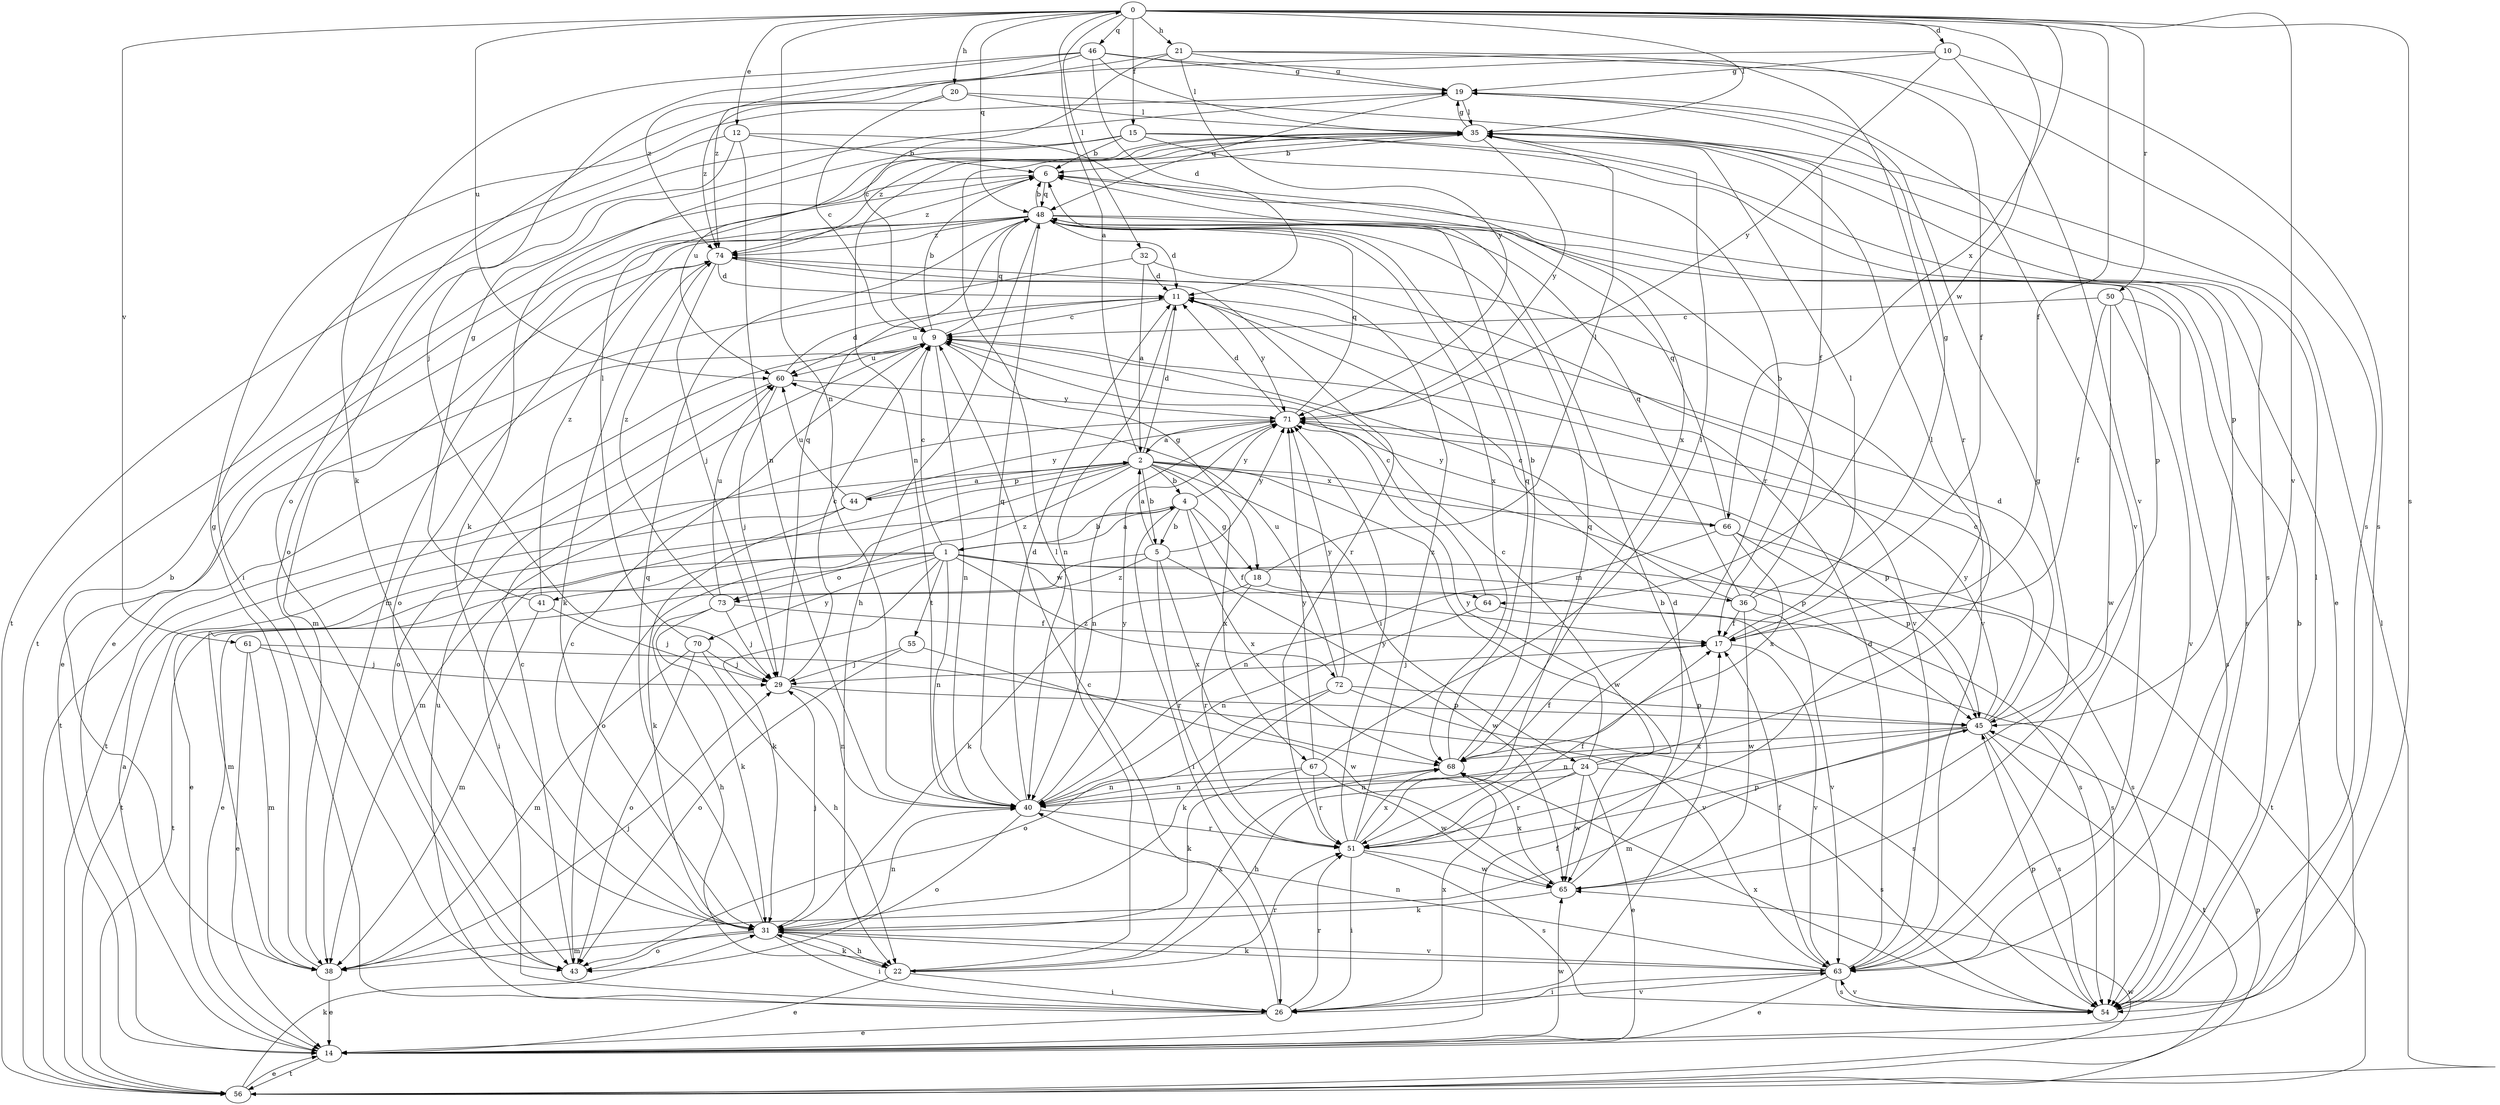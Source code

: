strict digraph  {
0;
1;
2;
4;
5;
6;
9;
10;
11;
12;
14;
15;
17;
18;
19;
20;
21;
22;
24;
26;
29;
31;
32;
35;
36;
38;
40;
41;
43;
44;
45;
46;
48;
50;
51;
54;
55;
56;
60;
61;
63;
64;
65;
66;
67;
68;
70;
71;
72;
73;
74;
0 -> 10  [label=d];
0 -> 12  [label=e];
0 -> 15  [label=f];
0 -> 17  [label=f];
0 -> 20  [label=h];
0 -> 21  [label=h];
0 -> 32  [label=l];
0 -> 35  [label=l];
0 -> 40  [label=n];
0 -> 46  [label=q];
0 -> 48  [label=q];
0 -> 50  [label=r];
0 -> 54  [label=s];
0 -> 60  [label=u];
0 -> 61  [label=v];
0 -> 63  [label=v];
0 -> 64  [label=w];
0 -> 66  [label=x];
1 -> 4  [label=b];
1 -> 9  [label=c];
1 -> 31  [label=k];
1 -> 36  [label=m];
1 -> 38  [label=m];
1 -> 40  [label=n];
1 -> 41  [label=o];
1 -> 54  [label=s];
1 -> 55  [label=t];
1 -> 56  [label=t];
1 -> 64  [label=w];
1 -> 70  [label=y];
1 -> 72  [label=z];
2 -> 0  [label=a];
2 -> 4  [label=b];
2 -> 5  [label=b];
2 -> 11  [label=d];
2 -> 24  [label=i];
2 -> 26  [label=i];
2 -> 43  [label=o];
2 -> 44  [label=p];
2 -> 45  [label=p];
2 -> 65  [label=w];
2 -> 66  [label=x];
2 -> 67  [label=x];
2 -> 73  [label=z];
4 -> 1  [label=a];
4 -> 5  [label=b];
4 -> 14  [label=e];
4 -> 17  [label=f];
4 -> 18  [label=g];
4 -> 26  [label=i];
4 -> 68  [label=x];
4 -> 71  [label=y];
5 -> 2  [label=a];
5 -> 14  [label=e];
5 -> 51  [label=r];
5 -> 65  [label=w];
5 -> 68  [label=x];
5 -> 71  [label=y];
5 -> 73  [label=z];
6 -> 48  [label=q];
6 -> 56  [label=t];
6 -> 74  [label=z];
9 -> 6  [label=b];
9 -> 18  [label=g];
9 -> 40  [label=n];
9 -> 43  [label=o];
9 -> 48  [label=q];
9 -> 56  [label=t];
9 -> 60  [label=u];
10 -> 19  [label=g];
10 -> 43  [label=o];
10 -> 54  [label=s];
10 -> 63  [label=v];
10 -> 71  [label=y];
11 -> 9  [label=c];
11 -> 40  [label=n];
11 -> 60  [label=u];
11 -> 71  [label=y];
12 -> 6  [label=b];
12 -> 26  [label=i];
12 -> 40  [label=n];
12 -> 43  [label=o];
12 -> 68  [label=x];
14 -> 2  [label=a];
14 -> 6  [label=b];
14 -> 17  [label=f];
14 -> 56  [label=t];
14 -> 65  [label=w];
15 -> 6  [label=b];
15 -> 14  [label=e];
15 -> 31  [label=k];
15 -> 45  [label=p];
15 -> 51  [label=r];
15 -> 56  [label=t];
17 -> 29  [label=j];
17 -> 35  [label=l];
17 -> 63  [label=v];
18 -> 31  [label=k];
18 -> 35  [label=l];
18 -> 51  [label=r];
18 -> 54  [label=s];
19 -> 35  [label=l];
19 -> 48  [label=q];
19 -> 63  [label=v];
20 -> 9  [label=c];
20 -> 17  [label=f];
20 -> 35  [label=l];
20 -> 74  [label=z];
21 -> 9  [label=c];
21 -> 19  [label=g];
21 -> 51  [label=r];
21 -> 54  [label=s];
21 -> 71  [label=y];
21 -> 74  [label=z];
22 -> 14  [label=e];
22 -> 26  [label=i];
22 -> 31  [label=k];
22 -> 35  [label=l];
22 -> 51  [label=r];
22 -> 68  [label=x];
24 -> 9  [label=c];
24 -> 14  [label=e];
24 -> 22  [label=h];
24 -> 35  [label=l];
24 -> 40  [label=n];
24 -> 51  [label=r];
24 -> 54  [label=s];
24 -> 65  [label=w];
24 -> 71  [label=y];
26 -> 6  [label=b];
26 -> 9  [label=c];
26 -> 14  [label=e];
26 -> 51  [label=r];
26 -> 60  [label=u];
26 -> 63  [label=v];
26 -> 68  [label=x];
29 -> 9  [label=c];
29 -> 40  [label=n];
29 -> 45  [label=p];
29 -> 48  [label=q];
31 -> 9  [label=c];
31 -> 22  [label=h];
31 -> 26  [label=i];
31 -> 29  [label=j];
31 -> 38  [label=m];
31 -> 40  [label=n];
31 -> 43  [label=o];
31 -> 48  [label=q];
31 -> 63  [label=v];
32 -> 2  [label=a];
32 -> 11  [label=d];
32 -> 14  [label=e];
32 -> 63  [label=v];
35 -> 6  [label=b];
35 -> 19  [label=g];
35 -> 40  [label=n];
35 -> 54  [label=s];
35 -> 60  [label=u];
35 -> 71  [label=y];
35 -> 74  [label=z];
36 -> 6  [label=b];
36 -> 9  [label=c];
36 -> 17  [label=f];
36 -> 19  [label=g];
36 -> 48  [label=q];
36 -> 63  [label=v];
36 -> 65  [label=w];
38 -> 6  [label=b];
38 -> 14  [label=e];
38 -> 19  [label=g];
38 -> 29  [label=j];
40 -> 11  [label=d];
40 -> 43  [label=o];
40 -> 48  [label=q];
40 -> 51  [label=r];
40 -> 71  [label=y];
41 -> 19  [label=g];
41 -> 29  [label=j];
41 -> 38  [label=m];
41 -> 74  [label=z];
43 -> 9  [label=c];
44 -> 2  [label=a];
44 -> 31  [label=k];
44 -> 56  [label=t];
44 -> 60  [label=u];
44 -> 71  [label=y];
45 -> 9  [label=c];
45 -> 11  [label=d];
45 -> 38  [label=m];
45 -> 40  [label=n];
45 -> 54  [label=s];
45 -> 56  [label=t];
45 -> 68  [label=x];
45 -> 71  [label=y];
46 -> 11  [label=d];
46 -> 17  [label=f];
46 -> 19  [label=g];
46 -> 29  [label=j];
46 -> 31  [label=k];
46 -> 35  [label=l];
46 -> 74  [label=z];
48 -> 6  [label=b];
48 -> 11  [label=d];
48 -> 14  [label=e];
48 -> 22  [label=h];
48 -> 38  [label=m];
48 -> 43  [label=o];
48 -> 45  [label=p];
48 -> 54  [label=s];
48 -> 68  [label=x];
48 -> 74  [label=z];
50 -> 9  [label=c];
50 -> 17  [label=f];
50 -> 54  [label=s];
50 -> 63  [label=v];
50 -> 65  [label=w];
51 -> 17  [label=f];
51 -> 26  [label=i];
51 -> 45  [label=p];
51 -> 48  [label=q];
51 -> 54  [label=s];
51 -> 65  [label=w];
51 -> 68  [label=x];
51 -> 71  [label=y];
51 -> 74  [label=z];
54 -> 35  [label=l];
54 -> 45  [label=p];
54 -> 63  [label=v];
54 -> 68  [label=x];
55 -> 29  [label=j];
55 -> 43  [label=o];
55 -> 65  [label=w];
56 -> 14  [label=e];
56 -> 31  [label=k];
56 -> 35  [label=l];
56 -> 45  [label=p];
56 -> 65  [label=w];
60 -> 11  [label=d];
60 -> 29  [label=j];
60 -> 56  [label=t];
60 -> 71  [label=y];
61 -> 14  [label=e];
61 -> 29  [label=j];
61 -> 38  [label=m];
61 -> 63  [label=v];
63 -> 11  [label=d];
63 -> 14  [label=e];
63 -> 17  [label=f];
63 -> 26  [label=i];
63 -> 31  [label=k];
63 -> 40  [label=n];
63 -> 54  [label=s];
64 -> 9  [label=c];
64 -> 40  [label=n];
64 -> 54  [label=s];
65 -> 11  [label=d];
65 -> 19  [label=g];
65 -> 31  [label=k];
65 -> 68  [label=x];
66 -> 40  [label=n];
66 -> 45  [label=p];
66 -> 48  [label=q];
66 -> 56  [label=t];
66 -> 68  [label=x];
66 -> 71  [label=y];
67 -> 31  [label=k];
67 -> 35  [label=l];
67 -> 40  [label=n];
67 -> 51  [label=r];
67 -> 65  [label=w];
67 -> 71  [label=y];
68 -> 6  [label=b];
68 -> 17  [label=f];
68 -> 40  [label=n];
68 -> 48  [label=q];
70 -> 22  [label=h];
70 -> 29  [label=j];
70 -> 35  [label=l];
70 -> 38  [label=m];
70 -> 43  [label=o];
71 -> 2  [label=a];
71 -> 11  [label=d];
71 -> 38  [label=m];
71 -> 40  [label=n];
71 -> 45  [label=p];
71 -> 48  [label=q];
72 -> 31  [label=k];
72 -> 43  [label=o];
72 -> 45  [label=p];
72 -> 54  [label=s];
72 -> 60  [label=u];
72 -> 71  [label=y];
73 -> 17  [label=f];
73 -> 22  [label=h];
73 -> 29  [label=j];
73 -> 31  [label=k];
73 -> 60  [label=u];
73 -> 74  [label=z];
74 -> 11  [label=d];
74 -> 29  [label=j];
74 -> 31  [label=k];
74 -> 38  [label=m];
74 -> 51  [label=r];
74 -> 63  [label=v];
}
